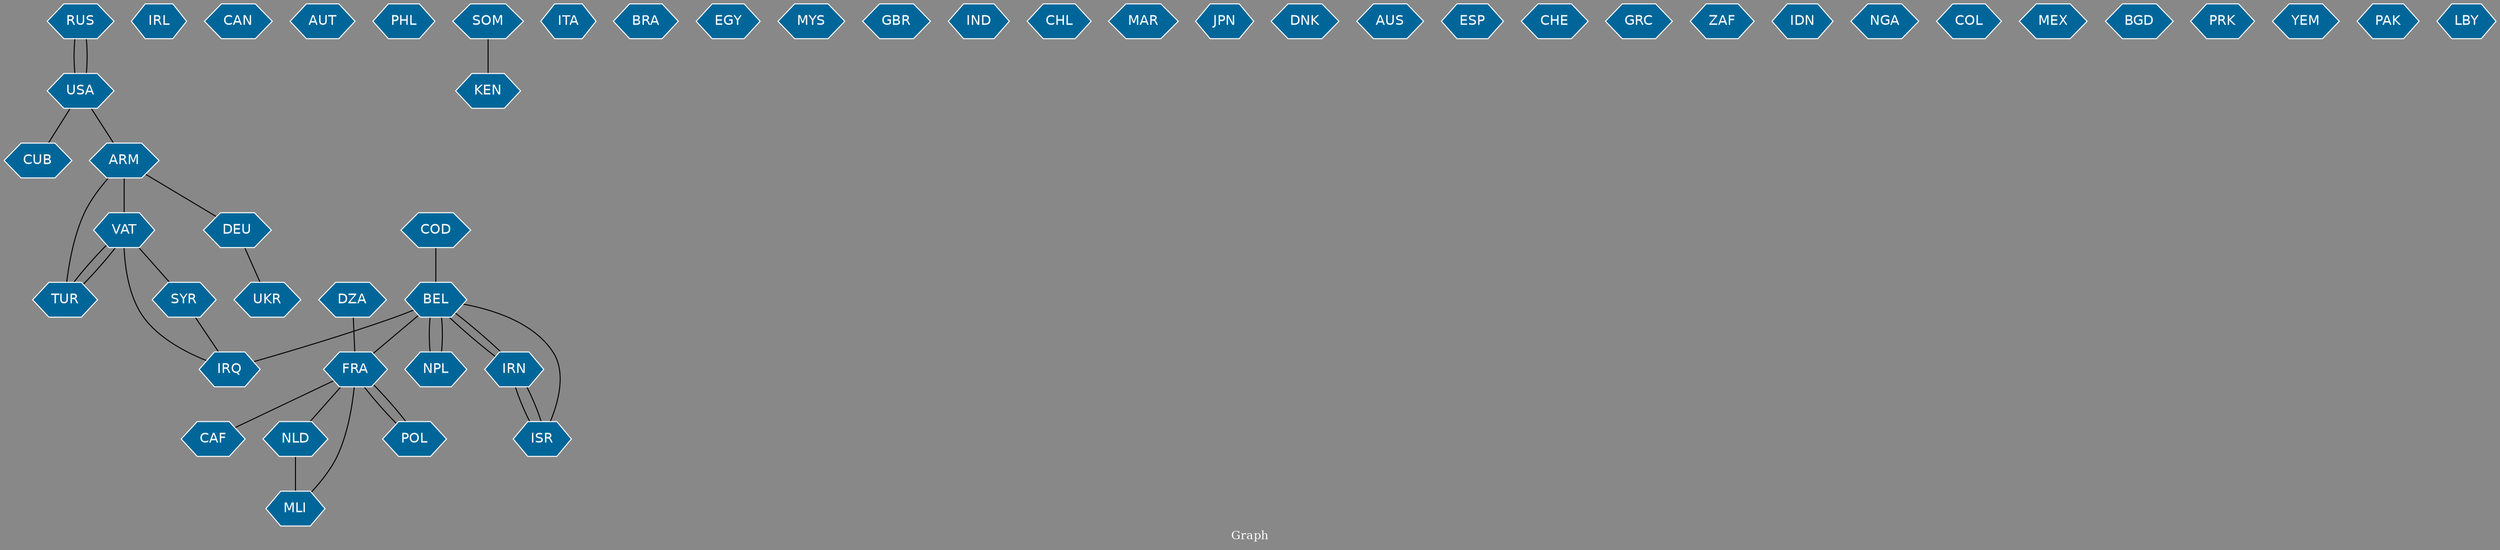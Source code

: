 // Countries together in item graph
graph {
	graph [bgcolor="#888888" fontcolor=white fontsize=12 label="Graph" outputorder=edgesfirst overlap=prism]
	node [color=white fillcolor="#006699" fontcolor=white fontname=Helvetica shape=hexagon style=filled]
	edge [arrowhead=open color=black fontcolor=white fontname=Courier fontsize=12]
		RUS [label=RUS]
		USA [label=USA]
		FRA [label=FRA]
		NPL [label=NPL]
		BEL [label=BEL]
		IRL [label=IRL]
		CAN [label=CAN]
		AUT [label=AUT]
		PHL [label=PHL]
		KEN [label=KEN]
		SOM [label=SOM]
		ITA [label=ITA]
		NLD [label=NLD]
		BRA [label=BRA]
		DEU [label=DEU]
		EGY [label=EGY]
		ISR [label=ISR]
		IRN [label=IRN]
		MYS [label=MYS]
		GBR [label=GBR]
		IND [label=IND]
		CHL [label=CHL]
		POL [label=POL]
		MAR [label=MAR]
		VAT [label=VAT]
		SYR [label=SYR]
		IRQ [label=IRQ]
		DZA [label=DZA]
		JPN [label=JPN]
		DNK [label=DNK]
		AUS [label=AUS]
		ESP [label=ESP]
		CHE [label=CHE]
		GRC [label=GRC]
		CUB [label=CUB]
		ZAF [label=ZAF]
		IDN [label=IDN]
		TUR [label=TUR]
		ARM [label=ARM]
		MLI [label=MLI]
		NGA [label=NGA]
		COL [label=COL]
		MEX [label=MEX]
		COD [label=COD]
		BGD [label=BGD]
		PRK [label=PRK]
		UKR [label=UKR]
		YEM [label=YEM]
		CAF [label=CAF]
		PAK [label=PAK]
		LBY [label=LBY]
			SYR -- IRQ [weight=1]
			BEL -- NPL [weight=5]
			FRA -- CAF [weight=1]
			COD -- BEL [weight=1]
			DEU -- UKR [weight=1]
			FRA -- POL [weight=1]
			VAT -- IRQ [weight=1]
			VAT -- TUR [weight=1]
			NLD -- MLI [weight=2]
			FRA -- NLD [weight=1]
			BEL -- IRQ [weight=2]
			TUR -- VAT [weight=1]
			SOM -- KEN [weight=1]
			USA -- ARM [weight=1]
			ISR -- IRN [weight=1]
			RUS -- USA [weight=1]
			USA -- CUB [weight=1]
			VAT -- SYR [weight=1]
			BEL -- FRA [weight=2]
			IRN -- ISR [weight=1]
			IRN -- BEL [weight=1]
			ISR -- BEL [weight=2]
			ARM -- VAT [weight=1]
			POL -- FRA [weight=1]
			FRA -- MLI [weight=1]
			USA -- RUS [weight=1]
			DZA -- FRA [weight=1]
			NPL -- BEL [weight=2]
			ARM -- DEU [weight=1]
			BEL -- IRN [weight=1]
			TUR -- ARM [weight=1]
}